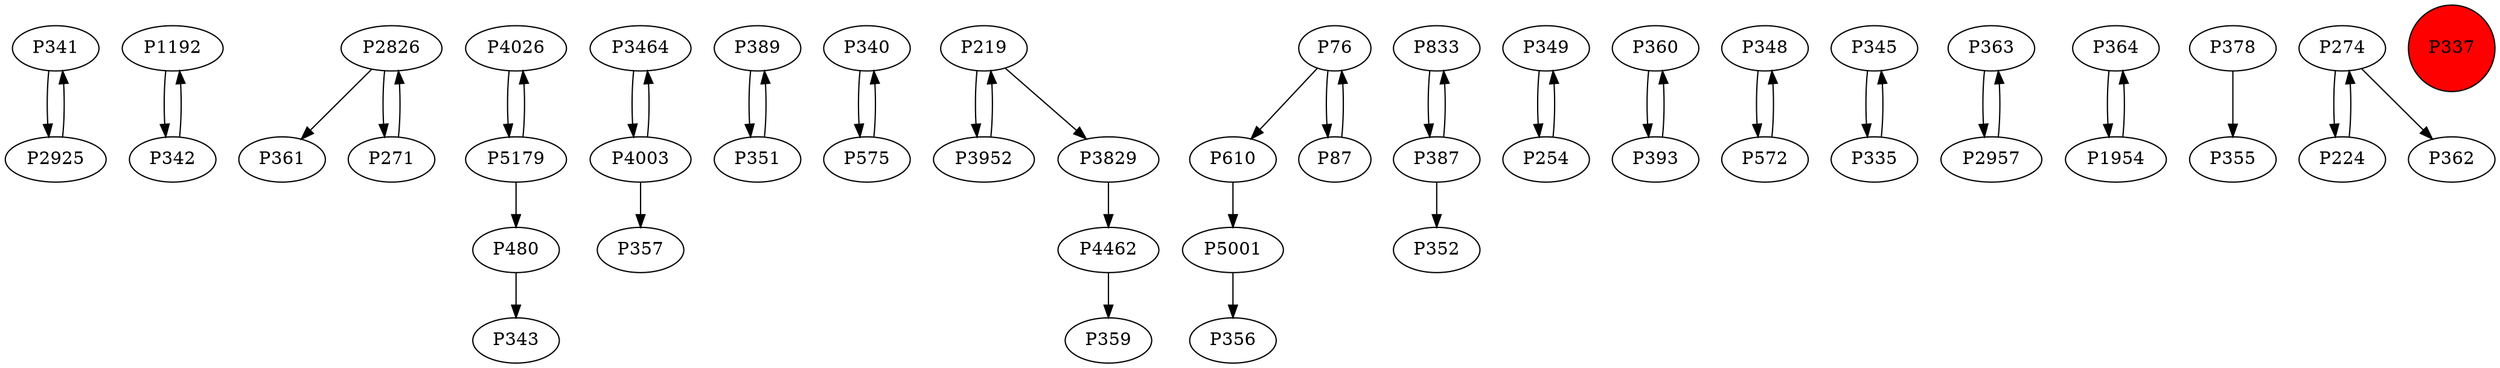 digraph {
	P341 -> P2925
	P1192 -> P342
	P2826 -> P361
	P4026 -> P5179
	P3464 -> P4003
	P389 -> P351
	P340 -> P575
	P4003 -> P357
	P4462 -> P359
	P575 -> P340
	P76 -> P610
	P833 -> P387
	P349 -> P254
	P360 -> P393
	P254 -> P349
	P5179 -> P4026
	P348 -> P572
	P87 -> P76
	P480 -> P343
	P345 -> P335
	P572 -> P348
	P363 -> P2957
	P3829 -> P4462
	P364 -> P1954
	P610 -> P5001
	P2826 -> P271
	P393 -> P360
	P387 -> P833
	P335 -> P345
	P5001 -> P356
	P2957 -> P363
	P271 -> P2826
	P351 -> P389
	P1954 -> P364
	P76 -> P87
	P3952 -> P219
	P2925 -> P341
	P5179 -> P480
	P387 -> P352
	P378 -> P355
	P4003 -> P3464
	P274 -> P224
	P342 -> P1192
	P274 -> P362
	P219 -> P3952
	P219 -> P3829
	P224 -> P274
	P337 [shape=circle]
	P337 [style=filled]
	P337 [fillcolor=red]
}